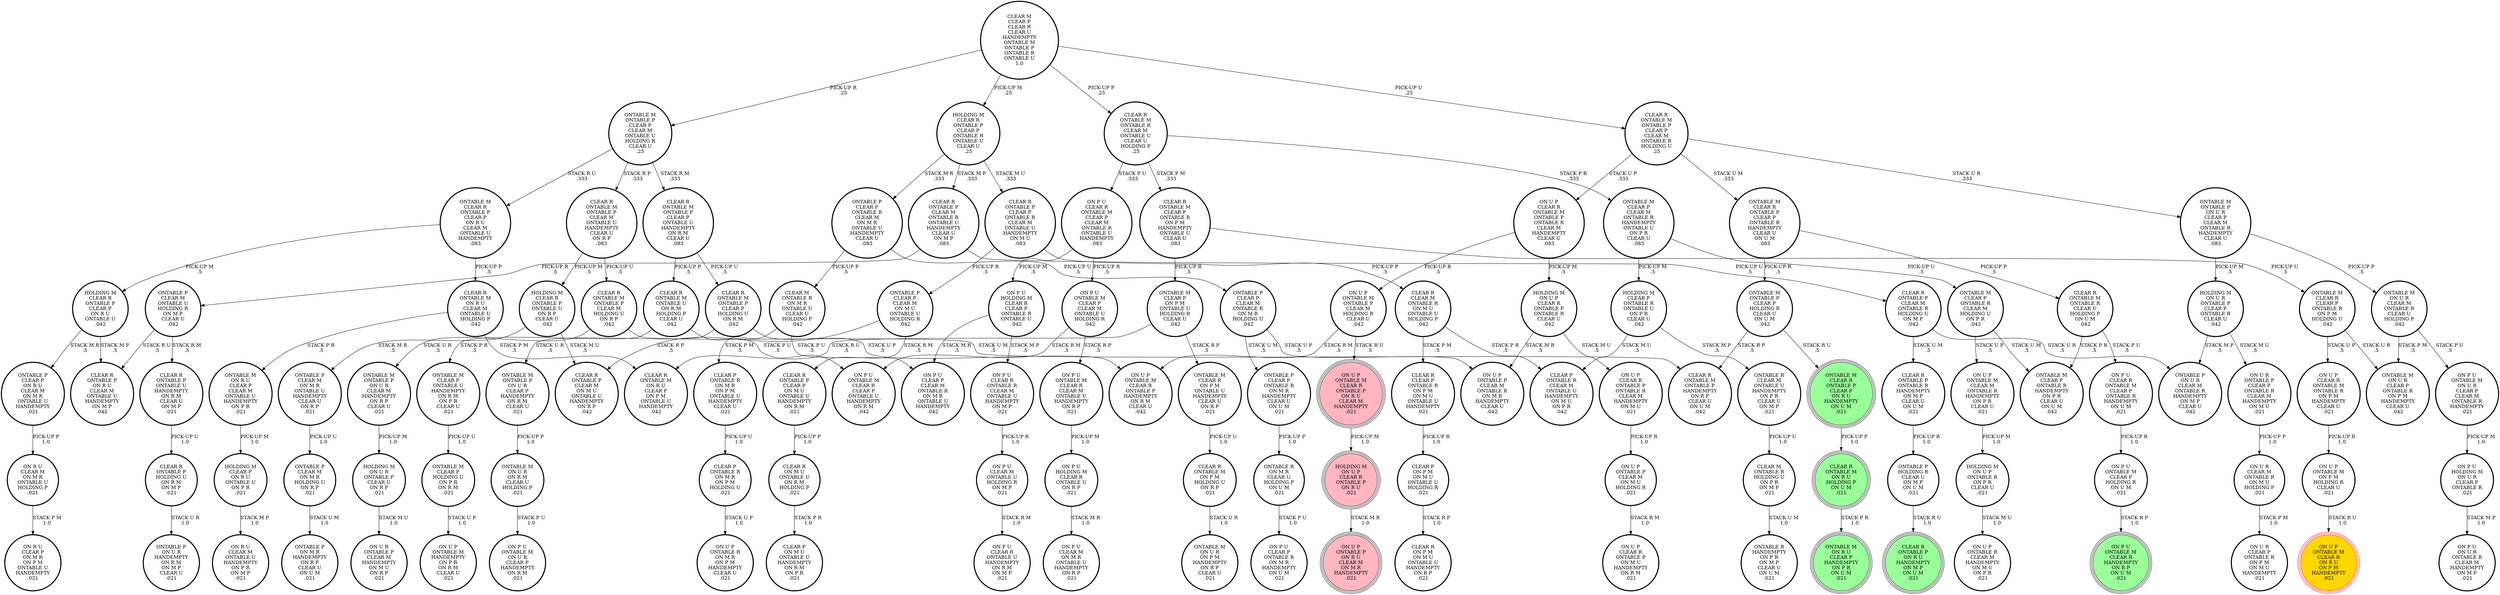 digraph {
"ONTABLE P\nCLEAR M\nON M R\nONTABLE U\nHANDEMPTY\nCLEAR U\nON R P\n.021\n" -> "ONTABLE P\nCLEAR M\nON M R\nHOLDING U\nON R P\n.021\n"[label="PICK-UP U\n1.0\n"];
"HOLDING M\nON U P\nCLEAR R\nONTABLE P\nONTABLE R\nCLEAR U\n.042\n" -> "ON U P\nCLEAR R\nONTABLE P\nONTABLE R\nCLEAR M\nHANDEMPTY\nON M U\n.021\n"[label="STACK M U\n.5\n"];
"HOLDING M\nON U P\nCLEAR R\nONTABLE P\nONTABLE R\nCLEAR U\n.042\n" -> "ON U P\nONTABLE P\nCLEAR M\nONTABLE R\nON M R\nHANDEMPTY\nCLEAR U\n.042\n"[label="STACK M R\n.5\n"];
"ONTABLE M\nONTABLE P\nCLEAR P\nHOLDING R\nCLEAR U\nON U M\n.042\n" -> "CLEAR R\nONTABLE M\nONTABLE P\nHANDEMPTY\nON R P\nCLEAR U\nON U M\n.042\n"[label="STACK R P\n.5\n"];
"ONTABLE M\nONTABLE P\nCLEAR P\nHOLDING R\nCLEAR U\nON U M\n.042\n" -> "ONTABLE M\nCLEAR R\nONTABLE P\nCLEAR P\nON R U\nHANDEMPTY\nON U M\n.021\n"[label="STACK R U\n.5\n"];
"ONTABLE P\nHOLDING R\nCLEAR U\nON M P\nON U M\n.021\n" -> "CLEAR R\nONTABLE P\nON R U\nHANDEMPTY\nON M P\nON U M\n.021\n"[label="STACK R U\n1.0\n"];
"CLEAR R\nONTABLE M\nONTABLE P\nCLEAR P\nHOLDING U\nON R M\n.042\n" -> "ONTABLE M\nONTABLE P\nON U R\nCLEAR P\nHANDEMPTY\nON R M\nCLEAR U\n.021\n"[label="STACK U R\n.5\n"];
"CLEAR R\nONTABLE M\nONTABLE P\nCLEAR P\nHOLDING U\nON R M\n.042\n" -> "ON U P\nONTABLE M\nCLEAR R\nONTABLE P\nHANDEMPTY\nON R M\nCLEAR U\n.042\n"[label="STACK U P\n.5\n"];
"ONTABLE P\nCLEAR P\nONTABLE R\nON M R\nHANDEMPTY\nCLEAR U\nON U M\n.021\n" -> "ONTABLE R\nON M R\nCLEAR U\nHOLDING P\nON U M\n.021\n"[label="PICK-UP P\n1.0\n"];
"ON P U\nONTABLE M\nCLEAR P\nCLEAR M\nONTABLE U\nHOLDING R\n.042\n" -> "ON P U\nONTABLE M\nCLEAR R\nCLEAR M\nONTABLE U\nHANDEMPTY\nON R P\n.021\n"[label="STACK R P\n.5\n"];
"ON P U\nONTABLE M\nCLEAR P\nCLEAR M\nONTABLE U\nHOLDING R\n.042\n" -> "ON P U\nONTABLE M\nCLEAR R\nCLEAR P\nONTABLE U\nHANDEMPTY\nON R M\n.042\n"[label="STACK R M\n.5\n"];
"ONTABLE M\nON U R\nCLEAR M\nONTABLE R\nCLEAR U\nHOLDING P\n.042\n" -> "ON P U\nONTABLE M\nON U R\nCLEAR P\nCLEAR M\nONTABLE R\nHANDEMPTY\n.021\n"[label="STACK P U\n.5\n"];
"ONTABLE M\nON U R\nCLEAR M\nONTABLE R\nCLEAR U\nHOLDING P\n.042\n" -> "ONTABLE M\nON U R\nCLEAR P\nONTABLE R\nON P M\nHANDEMPTY\nCLEAR U\n.042\n"[label="STACK P M\n.5\n"];
"ONTABLE M\nCLEAR P\nON P M\nONTABLE U\nHOLDING R\nCLEAR U\n.042\n" -> "CLEAR R\nONTABLE M\nON R U\nCLEAR P\nON P M\nONTABLE U\nHANDEMPTY\n.042\n"[label="STACK R U\n.5\n"];
"ONTABLE M\nCLEAR P\nON P M\nONTABLE U\nHOLDING R\nCLEAR U\n.042\n" -> "ONTABLE M\nCLEAR R\nON P M\nONTABLE U\nHANDEMPTY\nCLEAR U\nON R P\n.021\n"[label="STACK R P\n.5\n"];
"CLEAR R\nONTABLE P\nONTABLE R\nHANDEMPTY\nON M P\nCLEAR U\nON U M\n.021\n" -> "ONTABLE P\nHOLDING R\nCLEAR U\nON M P\nON U M\n.021\n"[label="PICK-UP R\n1.0\n"];
"ONTABLE M\nCLEAR P\nONTABLE U\nHANDEMPTY\nON R M\nON P R\nCLEAR U\n.021\n" -> "ONTABLE M\nCLEAR P\nHOLDING U\nON P R\nON R M\n.021\n"[label="PICK-UP U\n1.0\n"];
"ONTABLE M\nON U R\nON R M\nCLEAR U\nHOLDING P\n.021\n" -> "ON P U\nONTABLE M\nON U R\nCLEAR P\nHANDEMPTY\nON R M\n.021\n"[label="STACK P U\n1.0\n"];
"CLEAR R\nONTABLE P\nCLEAR P\nON M U\nONTABLE U\nHANDEMPTY\nON R M\n.021\n" -> "CLEAR R\nON M U\nONTABLE U\nON R M\nHOLDING P\n.021\n"[label="PICK-UP P\n1.0\n"];
"CLEAR R\nONTABLE M\nONTABLE R\nCLEAR U\nHOLDING P\nON U M\n.042\n" -> "ONTABLE M\nCLEAR P\nONTABLE R\nHANDEMPTY\nON P R\nCLEAR U\nON U M\n.042\n"[label="STACK P R\n.5\n"];
"CLEAR R\nONTABLE M\nONTABLE R\nCLEAR U\nHOLDING P\nON U M\n.042\n" -> "ON P U\nCLEAR R\nONTABLE M\nCLEAR P\nONTABLE R\nHANDEMPTY\nON U M\n.021\n"[label="STACK P U\n.5\n"];
"ONTABLE P\nCLEAR P\nON R U\nCLEAR M\nON M R\nONTABLE U\nHANDEMPTY\n.021\n" -> "ON R U\nCLEAR M\nON M R\nONTABLE U\nHOLDING P\n.021\n"[label="PICK-UP P\n1.0\n"];
"CLEAR R\nONTABLE M\nON R U\nHOLDING P\nON U M\n.021\n" -> "ONTABLE M\nON R U\nCLEAR P\nHANDEMPTY\nON P R\nON U M\n.021\n"[label="STACK P R\n1.0\n"];
"ON U R\nONTABLE P\nCLEAR P\nONTABLE R\nCLEAR M\nHANDEMPTY\nON M U\n.021\n" -> "ON U R\nCLEAR M\nONTABLE R\nON M U\nHOLDING P\n.021\n"[label="PICK-UP P\n1.0\n"];
"CLEAR R\nONTABLE P\nCLEAR M\nONTABLE R\nHOLDING U\nON M P\n.042\n" -> "CLEAR R\nONTABLE P\nONTABLE R\nHANDEMPTY\nON M P\nCLEAR U\nON U M\n.021\n"[label="STACK U M\n.5\n"];
"CLEAR R\nONTABLE P\nCLEAR M\nONTABLE R\nHOLDING U\nON M P\n.042\n" -> "ONTABLE P\nON U R\nCLEAR M\nONTABLE R\nHANDEMPTY\nON M P\nCLEAR U\n.042\n"[label="STACK U R\n.5\n"];
"HOLDING M\nCLEAR R\nONTABLE P\nCLEAR P\nON R U\nONTABLE U\n.042\n" -> "ONTABLE P\nCLEAR P\nON R U\nCLEAR M\nON M R\nONTABLE U\nHANDEMPTY\n.021\n"[label="STACK M R\n.5\n"];
"HOLDING M\nCLEAR R\nONTABLE P\nCLEAR P\nON R U\nONTABLE U\n.042\n" -> "CLEAR R\nONTABLE P\nON R U\nCLEAR M\nONTABLE U\nHANDEMPTY\nON M P\n.042\n"[label="STACK M P\n.5\n"];
"ONTABLE R\nCLEAR M\nONTABLE U\nHANDEMPTY\nON P R\nCLEAR U\nON M P\n.021\n" -> "CLEAR M\nONTABLE R\nHOLDING U\nON P R\nON M P\n.021\n"[label="PICK-UP U\n1.0\n"];
"CLEAR P\nON P M\nON M U\nONTABLE U\nHOLDING R\n.021\n" -> "CLEAR R\nON P M\nON M U\nONTABLE U\nHANDEMPTY\nON R P\n.021\n"[label="STACK R P\n1.0\n"];
"ONTABLE M\nCLEAR R\nONTABLE P\nCLEAR P\nON R U\nHANDEMPTY\nON U M\n.021\n" -> "CLEAR R\nONTABLE M\nON R U\nHOLDING P\nON U M\n.021\n"[label="PICK-UP P\n1.0\n"];
"ON P U\nCLEAR R\nONTABLE M\nCLEAR P\nCLEAR M\nONTABLE R\nONTABLE U\nHANDEMPTY\n.083\n" -> "ON P U\nHOLDING M\nCLEAR R\nCLEAR P\nONTABLE R\nONTABLE U\n.042\n"[label="PICK-UP M\n.5\n"];
"ON P U\nCLEAR R\nONTABLE M\nCLEAR P\nCLEAR M\nONTABLE R\nONTABLE U\nHANDEMPTY\n.083\n" -> "ON P U\nONTABLE M\nCLEAR P\nCLEAR M\nONTABLE U\nHOLDING R\n.042\n"[label="PICK-UP R\n.5\n"];
"HOLDING M\nCLEAR P\nONTABLE R\nONTABLE U\nON P R\nCLEAR U\n.042\n" -> "ONTABLE R\nCLEAR M\nONTABLE U\nHANDEMPTY\nON P R\nCLEAR U\nON M P\n.021\n"[label="STACK M P\n.5\n"];
"HOLDING M\nCLEAR P\nONTABLE R\nONTABLE U\nON P R\nCLEAR U\n.042\n" -> "CLEAR P\nONTABLE R\nCLEAR M\nONTABLE U\nHANDEMPTY\nON M U\nON P R\n.042\n"[label="STACK M U\n.5\n"];
"ONTABLE P\nCLEAR P\nCLEAR M\nON M U\nONTABLE U\nHOLDING R\n.042\n" -> "CLEAR R\nONTABLE P\nCLEAR M\nON M U\nONTABLE U\nHANDEMPTY\nON R P\n.042\n"[label="STACK R P\n.5\n"];
"ONTABLE P\nCLEAR P\nCLEAR M\nON M U\nONTABLE U\nHOLDING R\n.042\n" -> "CLEAR R\nONTABLE P\nCLEAR P\nON M U\nONTABLE U\nHANDEMPTY\nON R M\n.021\n"[label="STACK R M\n.5\n"];
"CLEAR R\nONTABLE M\nON R U\nCLEAR M\nONTABLE U\nHOLDING P\n.042\n" -> "CLEAR R\nONTABLE M\nON R U\nCLEAR P\nON P M\nONTABLE U\nHANDEMPTY\n.042\n"[label="STACK P M\n.5\n"];
"CLEAR R\nONTABLE M\nON R U\nCLEAR M\nONTABLE U\nHOLDING P\n.042\n" -> "ONTABLE M\nON R U\nCLEAR P\nCLEAR M\nONTABLE U\nHANDEMPTY\nON P R\n.021\n"[label="STACK P R\n.5\n"];
"ON P U\nHOLDING M\nCLEAR R\nONTABLE U\nON R P\n.021\n" -> "ON P U\nCLEAR M\nON M R\nONTABLE U\nHANDEMPTY\nON R P\n.021\n"[label="STACK M R\n1.0\n"];
"CLEAR R\nONTABLE M\nONTABLE R\nCLEAR M\nONTABLE U\nCLEAR U\nHOLDING P\n.25\n" -> "ON P U\nCLEAR R\nONTABLE M\nCLEAR P\nCLEAR M\nONTABLE R\nONTABLE U\nHANDEMPTY\n.083\n"[label="STACK P U\n.333\n"];
"CLEAR R\nONTABLE M\nONTABLE R\nCLEAR M\nONTABLE U\nCLEAR U\nHOLDING P\n.25\n" -> "CLEAR R\nONTABLE M\nCLEAR P\nONTABLE R\nON P M\nHANDEMPTY\nONTABLE U\nCLEAR U\n.083\n"[label="STACK P M\n.333\n"];
"CLEAR R\nONTABLE M\nONTABLE R\nCLEAR M\nONTABLE U\nCLEAR U\nHOLDING P\n.25\n" -> "ONTABLE M\nCLEAR P\nCLEAR M\nONTABLE R\nHANDEMPTY\nONTABLE U\nON P R\nCLEAR U\n.083\n"[label="STACK P R\n.333\n"];
"ON U P\nONTABLE M\nONTABLE P\nCLEAR M\nHOLDING R\nCLEAR U\n.042\n" -> "ON U P\nONTABLE M\nCLEAR R\nONTABLE P\nHANDEMPTY\nON R M\nCLEAR U\n.042\n"[label="STACK R M\n.5\n"];
"ON U P\nONTABLE M\nONTABLE P\nCLEAR M\nHOLDING R\nCLEAR U\n.042\n" -> "ON U P\nONTABLE M\nCLEAR R\nONTABLE P\nON R U\nCLEAR M\nHANDEMPTY\n.021\n"[label="STACK R U\n.5\n"];
"ONTABLE M\nCLEAR P\nHOLDING U\nON P R\nON R M\n.021\n" -> "ON U P\nONTABLE M\nHANDEMPTY\nON P R\nON R M\nCLEAR U\n.021\n"[label="STACK U P\n1.0\n"];
"ONTABLE M\nONTABLE P\nCLEAR P\nCLEAR M\nONTABLE U\nHOLDING R\nCLEAR U\n.25\n" -> "CLEAR R\nONTABLE M\nONTABLE P\nCLEAR P\nONTABLE U\nHANDEMPTY\nON R M\nCLEAR U\n.083\n"[label="STACK R M\n.333\n"];
"ONTABLE M\nONTABLE P\nCLEAR P\nCLEAR M\nONTABLE U\nHOLDING R\nCLEAR U\n.25\n" -> "CLEAR R\nONTABLE M\nONTABLE P\nCLEAR M\nONTABLE U\nHANDEMPTY\nCLEAR U\nON R P\n.083\n"[label="STACK R P\n.333\n"];
"ONTABLE M\nONTABLE P\nCLEAR P\nCLEAR M\nONTABLE U\nHOLDING R\nCLEAR U\n.25\n" -> "ONTABLE M\nCLEAR R\nONTABLE P\nCLEAR P\nON R U\nCLEAR M\nONTABLE U\nHANDEMPTY\n.083\n"[label="STACK R U\n.333\n"];
"CLEAR M\nONTABLE R\nON M R\nONTABLE U\nCLEAR U\nHOLDING P\n.042\n" -> "ON P U\nCLEAR P\nCLEAR M\nONTABLE R\nON M R\nONTABLE U\nHANDEMPTY\n.042\n"[label="STACK P U\n.5\n"];
"CLEAR M\nONTABLE R\nON M R\nONTABLE U\nCLEAR U\nHOLDING P\n.042\n" -> "CLEAR P\nONTABLE R\nON M R\nON P M\nONTABLE U\nHANDEMPTY\nCLEAR U\n.021\n"[label="STACK P M\n.5\n"];
"HOLDING M\nON U R\nONTABLE P\nCLEAR U\nON R P\n.021\n" -> "ON U R\nONTABLE P\nCLEAR M\nHANDEMPTY\nON M U\nON R P\n.021\n"[label="STACK M U\n1.0\n"];
"HOLDING M\nON U R\nONTABLE P\nCLEAR P\nONTABLE R\nCLEAR U\n.042\n" -> "ON U R\nONTABLE P\nCLEAR P\nONTABLE R\nCLEAR M\nHANDEMPTY\nON M U\n.021\n"[label="STACK M U\n.5\n"];
"HOLDING M\nON U R\nONTABLE P\nCLEAR P\nONTABLE R\nCLEAR U\n.042\n" -> "ONTABLE P\nON U R\nCLEAR M\nONTABLE R\nHANDEMPTY\nON M P\nCLEAR U\n.042\n"[label="STACK M P\n.5\n"];
"CLEAR R\nONTABLE M\nONTABLE P\nCLEAR M\nHOLDING U\nON R P\n.042\n" -> "CLEAR R\nONTABLE M\nONTABLE P\nHANDEMPTY\nON R P\nCLEAR U\nON U M\n.042\n"[label="STACK U M\n.5\n"];
"CLEAR R\nONTABLE M\nONTABLE P\nCLEAR M\nHOLDING U\nON R P\n.042\n" -> "ONTABLE M\nONTABLE P\nON U R\nCLEAR M\nHANDEMPTY\nON R P\nCLEAR U\n.021\n"[label="STACK U R\n.5\n"];
"ONTABLE M\nCLEAR R\nONTABLE P\nCLEAR P\nONTABLE R\nHANDEMPTY\nCLEAR U\nON U M\n.083\n" -> "ONTABLE M\nONTABLE P\nCLEAR P\nHOLDING R\nCLEAR U\nON U M\n.042\n"[label="PICK-UP R\n.5\n"];
"ONTABLE M\nCLEAR R\nONTABLE P\nCLEAR P\nONTABLE R\nHANDEMPTY\nCLEAR U\nON U M\n.083\n" -> "CLEAR R\nONTABLE M\nONTABLE R\nCLEAR U\nHOLDING P\nON U M\n.042\n"[label="PICK-UP P\n.5\n"];
"ONTABLE P\nCLEAR M\nONTABLE U\nHOLDING R\nON M P\nCLEAR U\n.042\n" -> "CLEAR R\nONTABLE P\nONTABLE U\nHANDEMPTY\nON R M\nCLEAR U\nON M P\n.021\n"[label="STACK R M\n.5\n"];
"ONTABLE P\nCLEAR M\nONTABLE U\nHOLDING R\nON M P\nCLEAR U\n.042\n" -> "CLEAR R\nONTABLE P\nON R U\nCLEAR M\nONTABLE U\nHANDEMPTY\nON M P\n.042\n"[label="STACK R U\n.5\n"];
"ON U P\nCLEAR R\nONTABLE P\nONTABLE R\nCLEAR M\nHANDEMPTY\nON M U\n.021\n" -> "ON U P\nONTABLE P\nCLEAR M\nON M U\nHOLDING R\n.021\n"[label="PICK-UP R\n1.0\n"];
"ONTABLE R\nON M R\nCLEAR U\nHOLDING P\nON U M\n.021\n" -> "ON P U\nCLEAR P\nONTABLE R\nON M R\nHANDEMPTY\nON U M\n.021\n"[label="STACK P U\n1.0\n"];
"ON P U\nHOLDING M\nON U R\nCLEAR P\nONTABLE R\n.021\n" -> "ON P U\nON U R\nONTABLE R\nCLEAR M\nHANDEMPTY\nON M P\n.021\n"[label="STACK M P\n1.0\n"];
"ON P U\nHOLDING M\nCLEAR R\nCLEAR P\nONTABLE R\nONTABLE U\n.042\n" -> "ON P U\nCLEAR R\nONTABLE R\nCLEAR M\nONTABLE U\nHANDEMPTY\nON M P\n.021\n"[label="STACK M P\n.5\n"];
"ON P U\nHOLDING M\nCLEAR R\nCLEAR P\nONTABLE R\nONTABLE U\n.042\n" -> "ON P U\nCLEAR P\nCLEAR M\nONTABLE R\nON M R\nONTABLE U\nHANDEMPTY\n.042\n"[label="STACK M R\n.5\n"];
"ONTABLE M\nCLEAR P\nONTABLE R\nCLEAR M\nHOLDING U\nON P R\n.042\n" -> "ONTABLE M\nCLEAR P\nONTABLE R\nHANDEMPTY\nON P R\nCLEAR U\nON U M\n.042\n"[label="STACK U M\n.5\n"];
"ONTABLE M\nCLEAR P\nONTABLE R\nCLEAR M\nHOLDING U\nON P R\n.042\n" -> "ON U P\nONTABLE M\nCLEAR M\nONTABLE R\nHANDEMPTY\nON P R\nCLEAR U\n.021\n"[label="STACK U P\n.5\n"];
"CLEAR R\nCLEAR P\nONTABLE R\nON P M\nON M U\nONTABLE U\nHANDEMPTY\n.021\n" -> "CLEAR P\nON P M\nON M U\nONTABLE U\nHOLDING R\n.021\n"[label="PICK-UP R\n1.0\n"];
"ON P U\nONTABLE M\nCLEAR P\nHOLDING R\nON U M\n.021\n" -> "ON P U\nONTABLE M\nCLEAR R\nHANDEMPTY\nON R P\nON U M\n.021\n"[label="STACK R P\n1.0\n"];
"CLEAR R\nONTABLE P\nHOLDING U\nON R M\nON M P\n.021\n" -> "ONTABLE P\nON U R\nHANDEMPTY\nON R M\nON M P\nCLEAR U\n.021\n"[label="STACK U R\n1.0\n"];
"ONTABLE P\nCLEAR P\nONTABLE R\nCLEAR M\nON M R\nONTABLE U\nHANDEMPTY\nCLEAR U\n.083\n" -> "ONTABLE P\nCLEAR P\nCLEAR M\nONTABLE R\nON M R\nHOLDING U\n.042\n"[label="PICK-UP U\n.5\n"];
"ONTABLE P\nCLEAR P\nONTABLE R\nCLEAR M\nON M R\nONTABLE U\nHANDEMPTY\nCLEAR U\n.083\n" -> "CLEAR M\nONTABLE R\nON M R\nONTABLE U\nCLEAR U\nHOLDING P\n.042\n"[label="PICK-UP P\n.5\n"];
"ONTABLE M\nCLEAR R\nONTABLE P\nCLEAR P\nON R U\nCLEAR M\nONTABLE U\nHANDEMPTY\n.083\n" -> "CLEAR R\nONTABLE M\nON R U\nCLEAR M\nONTABLE U\nHOLDING P\n.042\n"[label="PICK-UP P\n.5\n"];
"ONTABLE M\nCLEAR R\nONTABLE P\nCLEAR P\nON R U\nCLEAR M\nONTABLE U\nHANDEMPTY\n.083\n" -> "HOLDING M\nCLEAR R\nONTABLE P\nCLEAR P\nON R U\nONTABLE U\n.042\n"[label="PICK-UP M\n.5\n"];
"CLEAR P\nONTABLE R\nON M R\nON P M\nHOLDING U\n.021\n" -> "ON U P\nONTABLE R\nON M R\nON P M\nHANDEMPTY\nCLEAR U\n.021\n"[label="STACK U P\n1.0\n"];
"ON U P\nONTABLE M\nON P M\nHOLDING R\nCLEAR U\n.021\n" -> "ON U P\nONTABLE M\nCLEAR R\nON R U\nON P M\nHANDEMPTY\n.021\n"[label="STACK R U\n1.0\n"];
"HOLDING M\nCLEAR R\nONTABLE P\nCLEAR P\nONTABLE R\nONTABLE U\nCLEAR U\n.25\n" -> "CLEAR R\nONTABLE P\nCLEAR P\nONTABLE R\nCLEAR M\nONTABLE U\nHANDEMPTY\nON M U\n.083\n"[label="STACK M U\n.333\n"];
"HOLDING M\nCLEAR R\nONTABLE P\nCLEAR P\nONTABLE R\nONTABLE U\nCLEAR U\n.25\n" -> "ONTABLE P\nCLEAR P\nONTABLE R\nCLEAR M\nON M R\nONTABLE U\nHANDEMPTY\nCLEAR U\n.083\n"[label="STACK M R\n.333\n"];
"HOLDING M\nCLEAR R\nONTABLE P\nCLEAR P\nONTABLE R\nONTABLE U\nCLEAR U\n.25\n" -> "CLEAR R\nONTABLE P\nCLEAR M\nONTABLE R\nONTABLE U\nHANDEMPTY\nCLEAR U\nON M P\n.083\n"[label="STACK M P\n.333\n"];
"ON U P\nCLEAR R\nONTABLE M\nONTABLE R\nON P M\nHANDEMPTY\nCLEAR U\n.021\n" -> "ON U P\nONTABLE M\nON P M\nHOLDING R\nCLEAR U\n.021\n"[label="PICK-UP R\n1.0\n"];
"CLEAR R\nONTABLE M\nONTABLE P\nCLEAR M\nONTABLE U\nHANDEMPTY\nCLEAR U\nON R P\n.083\n" -> "HOLDING M\nCLEAR R\nONTABLE P\nONTABLE U\nON R P\nCLEAR U\n.042\n"[label="PICK-UP M\n.5\n"];
"CLEAR R\nONTABLE M\nONTABLE P\nCLEAR M\nONTABLE U\nHANDEMPTY\nCLEAR U\nON R P\n.083\n" -> "CLEAR R\nONTABLE M\nONTABLE P\nCLEAR M\nHOLDING U\nON R P\n.042\n"[label="PICK-UP U\n.5\n"];
"ON U P\nONTABLE M\nCLEAR M\nONTABLE R\nHANDEMPTY\nON P R\nCLEAR U\n.021\n" -> "HOLDING M\nON U P\nONTABLE R\nON P R\nCLEAR U\n.021\n"[label="PICK-UP M\n1.0\n"];
"ONTABLE M\nCLEAR P\nCLEAR M\nONTABLE R\nHANDEMPTY\nONTABLE U\nON P R\nCLEAR U\n.083\n" -> "ONTABLE M\nCLEAR P\nONTABLE R\nCLEAR M\nHOLDING U\nON P R\n.042\n"[label="PICK-UP U\n.5\n"];
"ONTABLE M\nCLEAR P\nCLEAR M\nONTABLE R\nHANDEMPTY\nONTABLE U\nON P R\nCLEAR U\n.083\n" -> "HOLDING M\nCLEAR P\nONTABLE R\nONTABLE U\nON P R\nCLEAR U\n.042\n"[label="PICK-UP M\n.5\n"];
"HOLDING M\nON U P\nONTABLE R\nON P R\nCLEAR U\n.021\n" -> "ON U P\nONTABLE R\nCLEAR M\nHANDEMPTY\nON M U\nON P R\n.021\n"[label="STACK M U\n1.0\n"];
"CLEAR M\nONTABLE R\nHOLDING U\nON P R\nON M P\n.021\n" -> "ONTABLE R\nHANDEMPTY\nON P R\nON M P\nCLEAR U\nON U M\n.021\n"[label="STACK U M\n1.0\n"];
"HOLDING M\nCLEAR R\nONTABLE P\nONTABLE U\nON R P\nCLEAR U\n.042\n" -> "CLEAR R\nONTABLE P\nCLEAR M\nON M U\nONTABLE U\nHANDEMPTY\nON R P\n.042\n"[label="STACK M U\n.5\n"];
"HOLDING M\nCLEAR R\nONTABLE P\nONTABLE U\nON R P\nCLEAR U\n.042\n" -> "ONTABLE P\nCLEAR M\nON M R\nONTABLE U\nHANDEMPTY\nCLEAR U\nON R P\n.021\n"[label="STACK M R\n.5\n"];
"ONTABLE M\nONTABLE P\nON U R\nCLEAR P\nHANDEMPTY\nON R M\nCLEAR U\n.021\n" -> "ONTABLE M\nON U R\nON R M\nCLEAR U\nHOLDING P\n.021\n"[label="PICK-UP P\n1.0\n"];
"CLEAR P\nONTABLE R\nON M R\nON P M\nONTABLE U\nHANDEMPTY\nCLEAR U\n.021\n" -> "CLEAR P\nONTABLE R\nON M R\nON P M\nHOLDING U\n.021\n"[label="PICK-UP U\n1.0\n"];
"CLEAR R\nCLEAR M\nONTABLE R\nON M U\nONTABLE U\nHOLDING P\n.042\n" -> "CLEAR R\nCLEAR P\nONTABLE R\nON P M\nON M U\nONTABLE U\nHANDEMPTY\n.021\n"[label="STACK P M\n.5\n"];
"CLEAR R\nCLEAR M\nONTABLE R\nON M U\nONTABLE U\nHOLDING P\n.042\n" -> "CLEAR P\nONTABLE R\nCLEAR M\nONTABLE U\nHANDEMPTY\nON M U\nON P R\n.042\n"[label="STACK P R\n.5\n"];
"CLEAR R\nONTABLE M\nONTABLE P\nCLEAR P\nONTABLE U\nHANDEMPTY\nON R M\nCLEAR U\n.083\n" -> "CLEAR R\nONTABLE M\nONTABLE U\nON R M\nHOLDING P\nCLEAR U\n.042\n"[label="PICK-UP P\n.5\n"];
"CLEAR R\nONTABLE M\nONTABLE P\nCLEAR P\nONTABLE U\nHANDEMPTY\nON R M\nCLEAR U\n.083\n" -> "CLEAR R\nONTABLE M\nONTABLE P\nCLEAR P\nHOLDING U\nON R M\n.042\n"[label="PICK-UP U\n.5\n"];
"ON P U\nCLEAR R\nONTABLE M\nCLEAR P\nONTABLE R\nHANDEMPTY\nON U M\n.021\n" -> "ON P U\nONTABLE M\nCLEAR P\nHOLDING R\nON U M\n.021\n"[label="PICK-UP R\n1.0\n"];
"ON U P\nONTABLE P\nCLEAR M\nON M U\nHOLDING R\n.021\n" -> "ON U P\nCLEAR R\nONTABLE P\nON M U\nHANDEMPTY\nON R M\n.021\n"[label="STACK R M\n1.0\n"];
"ON R U\nCLEAR M\nON M R\nONTABLE U\nHOLDING P\n.021\n" -> "ON R U\nCLEAR P\nON M R\nON P M\nONTABLE U\nHANDEMPTY\n.021\n"[label="STACK P M\n1.0\n"];
"HOLDING M\nCLEAR P\nON R U\nONTABLE U\nON P R\n.021\n" -> "ON R U\nCLEAR M\nONTABLE U\nHANDEMPTY\nON P R\nON M P\n.021\n"[label="STACK M P\n1.0\n"];
"ONTABLE M\nONTABLE P\nON U R\nCLEAR M\nHANDEMPTY\nON R P\nCLEAR U\n.021\n" -> "HOLDING M\nON U R\nONTABLE P\nCLEAR U\nON R P\n.021\n"[label="PICK-UP M\n1.0\n"];
"ONTABLE M\nON R U\nCLEAR P\nCLEAR M\nONTABLE U\nHANDEMPTY\nON P R\n.021\n" -> "HOLDING M\nCLEAR P\nON R U\nONTABLE U\nON P R\n.021\n"[label="PICK-UP M\n1.0\n"];
"CLEAR R\nONTABLE M\nON P M\nHOLDING U\nON R P\n.021\n" -> "ONTABLE M\nON U R\nON P M\nHANDEMPTY\nON R P\nCLEAR U\n.021\n"[label="STACK U R\n1.0\n"];
"CLEAR R\nONTABLE M\nCLEAR P\nONTABLE R\nON P M\nHANDEMPTY\nONTABLE U\nCLEAR U\n.083\n" -> "ONTABLE M\nCLEAR P\nON P M\nONTABLE U\nHOLDING R\nCLEAR U\n.042\n"[label="PICK-UP R\n.5\n"];
"CLEAR R\nONTABLE M\nCLEAR P\nONTABLE R\nON P M\nHANDEMPTY\nONTABLE U\nCLEAR U\n.083\n" -> "ONTABLE M\nCLEAR R\nCLEAR P\nONTABLE R\nON P M\nHOLDING U\n.042\n"[label="PICK-UP U\n.5\n"];
"ON P U\nONTABLE M\nON U R\nCLEAR P\nCLEAR M\nONTABLE R\nHANDEMPTY\n.021\n" -> "ON P U\nHOLDING M\nON U R\nCLEAR P\nONTABLE R\n.021\n"[label="PICK-UP M\n1.0\n"];
"HOLDING M\nON U P\nCLEAR R\nONTABLE P\nON R U\n.021\n" -> "ON U P\nONTABLE P\nON R U\nCLEAR M\nON M R\nHANDEMPTY\n.021\n"[label="STACK M R\n1.0\n"];
"ON U P\nCLEAR R\nONTABLE M\nONTABLE P\nONTABLE R\nCLEAR M\nHANDEMPTY\nCLEAR U\n.083\n" -> "HOLDING M\nON U P\nCLEAR R\nONTABLE P\nONTABLE R\nCLEAR U\n.042\n"[label="PICK-UP M\n.5\n"];
"ON U P\nCLEAR R\nONTABLE M\nONTABLE P\nONTABLE R\nCLEAR M\nHANDEMPTY\nCLEAR U\n.083\n" -> "ON U P\nONTABLE M\nONTABLE P\nCLEAR M\nHOLDING R\nCLEAR U\n.042\n"[label="PICK-UP R\n.5\n"];
"CLEAR R\nON M U\nONTABLE U\nON R M\nHOLDING P\n.021\n" -> "CLEAR P\nON M U\nONTABLE U\nHANDEMPTY\nON R M\nON P R\n.021\n"[label="STACK P R\n1.0\n"];
"ONTABLE P\nCLEAR M\nON M R\nHOLDING U\nON R P\n.021\n" -> "ONTABLE P\nON M R\nHANDEMPTY\nON R P\nCLEAR U\nON U M\n.021\n"[label="STACK U M\n1.0\n"];
"ON P U\nCLEAR M\nONTABLE U\nHOLDING R\nON M P\n.021\n" -> "ON P U\nCLEAR R\nONTABLE U\nHANDEMPTY\nON R M\nON M P\n.021\n"[label="STACK R M\n1.0\n"];
"ONTABLE P\nCLEAR P\nCLEAR M\nONTABLE R\nON M R\nHOLDING U\n.042\n" -> "ON U P\nONTABLE P\nCLEAR M\nONTABLE R\nON M R\nHANDEMPTY\nCLEAR U\n.042\n"[label="STACK U P\n.5\n"];
"ONTABLE P\nCLEAR P\nCLEAR M\nONTABLE R\nON M R\nHOLDING U\n.042\n" -> "ONTABLE P\nCLEAR P\nONTABLE R\nON M R\nHANDEMPTY\nCLEAR U\nON U M\n.021\n"[label="STACK U M\n.5\n"];
"ON P U\nONTABLE M\nCLEAR R\nCLEAR M\nONTABLE U\nHANDEMPTY\nON R P\n.021\n" -> "ON P U\nHOLDING M\nCLEAR R\nONTABLE U\nON R P\n.021\n"[label="PICK-UP M\n1.0\n"];
"ON P U\nCLEAR R\nONTABLE R\nCLEAR M\nONTABLE U\nHANDEMPTY\nON M P\n.021\n" -> "ON P U\nCLEAR M\nONTABLE U\nHOLDING R\nON M P\n.021\n"[label="PICK-UP R\n1.0\n"];
"ON U R\nCLEAR M\nONTABLE R\nON M U\nHOLDING P\n.021\n" -> "ON U R\nCLEAR P\nONTABLE R\nON P M\nON M U\nHANDEMPTY\n.021\n"[label="STACK P M\n1.0\n"];
"CLEAR M\nCLEAR P\nCLEAR R\nCLEAR U\nHANDEMPTY\nONTABLE M\nONTABLE P\nONTABLE R\nONTABLE U\n1.0\n" -> "CLEAR R\nONTABLE M\nONTABLE P\nCLEAR P\nCLEAR M\nONTABLE R\nHOLDING U\n.25\n"[label="PICK-UP U\n.25\n"];
"CLEAR M\nCLEAR P\nCLEAR R\nCLEAR U\nHANDEMPTY\nONTABLE M\nONTABLE P\nONTABLE R\nONTABLE U\n1.0\n" -> "HOLDING M\nCLEAR R\nONTABLE P\nCLEAR P\nONTABLE R\nONTABLE U\nCLEAR U\n.25\n"[label="PICK-UP M\n.25\n"];
"CLEAR M\nCLEAR P\nCLEAR R\nCLEAR U\nHANDEMPTY\nONTABLE M\nONTABLE P\nONTABLE R\nONTABLE U\n1.0\n" -> "ONTABLE M\nONTABLE P\nCLEAR P\nCLEAR M\nONTABLE U\nHOLDING R\nCLEAR U\n.25\n"[label="PICK-UP R\n.25\n"];
"CLEAR M\nCLEAR P\nCLEAR R\nCLEAR U\nHANDEMPTY\nONTABLE M\nONTABLE P\nONTABLE R\nONTABLE U\n1.0\n" -> "CLEAR R\nONTABLE M\nONTABLE R\nCLEAR M\nONTABLE U\nCLEAR U\nHOLDING P\n.25\n"[label="PICK-UP P\n.25\n"];
"CLEAR R\nONTABLE P\nCLEAR M\nONTABLE R\nONTABLE U\nHANDEMPTY\nCLEAR U\nON M P\n.083\n" -> "ONTABLE P\nCLEAR M\nONTABLE U\nHOLDING R\nON M P\nCLEAR U\n.042\n"[label="PICK-UP R\n.5\n"];
"CLEAR R\nONTABLE P\nCLEAR M\nONTABLE R\nONTABLE U\nHANDEMPTY\nCLEAR U\nON M P\n.083\n" -> "CLEAR R\nONTABLE P\nCLEAR M\nONTABLE R\nHOLDING U\nON M P\n.042\n"[label="PICK-UP U\n.5\n"];
"ONTABLE M\nONTABLE P\nON U R\nCLEAR P\nCLEAR M\nONTABLE R\nHANDEMPTY\nCLEAR U\n.083\n" -> "HOLDING M\nON U R\nONTABLE P\nCLEAR P\nONTABLE R\nCLEAR U\n.042\n"[label="PICK-UP M\n.5\n"];
"ONTABLE M\nONTABLE P\nON U R\nCLEAR P\nCLEAR M\nONTABLE R\nHANDEMPTY\nCLEAR U\n.083\n" -> "ONTABLE M\nON U R\nCLEAR M\nONTABLE R\nCLEAR U\nHOLDING P\n.042\n"[label="PICK-UP P\n.5\n"];
"CLEAR R\nONTABLE M\nONTABLE P\nCLEAR P\nCLEAR M\nONTABLE R\nHOLDING U\n.25\n" -> "ON U P\nCLEAR R\nONTABLE M\nONTABLE P\nONTABLE R\nCLEAR M\nHANDEMPTY\nCLEAR U\n.083\n"[label="STACK U P\n.333\n"];
"CLEAR R\nONTABLE M\nONTABLE P\nCLEAR P\nCLEAR M\nONTABLE R\nHOLDING U\n.25\n" -> "ONTABLE M\nCLEAR R\nONTABLE P\nCLEAR P\nONTABLE R\nHANDEMPTY\nCLEAR U\nON U M\n.083\n"[label="STACK U M\n.333\n"];
"CLEAR R\nONTABLE M\nONTABLE P\nCLEAR P\nCLEAR M\nONTABLE R\nHOLDING U\n.25\n" -> "ONTABLE M\nONTABLE P\nON U R\nCLEAR P\nCLEAR M\nONTABLE R\nHANDEMPTY\nCLEAR U\n.083\n"[label="STACK U R\n.333\n"];
"CLEAR R\nONTABLE M\nONTABLE U\nON R M\nHOLDING P\nCLEAR U\n.042\n" -> "ONTABLE M\nCLEAR P\nONTABLE U\nHANDEMPTY\nON R M\nON P R\nCLEAR U\n.021\n"[label="STACK P R\n.5\n"];
"CLEAR R\nONTABLE M\nONTABLE U\nON R M\nHOLDING P\nCLEAR U\n.042\n" -> "ON P U\nONTABLE M\nCLEAR R\nCLEAR P\nONTABLE U\nHANDEMPTY\nON R M\n.042\n"[label="STACK P U\n.5\n"];
"ONTABLE M\nCLEAR R\nCLEAR P\nONTABLE R\nON P M\nHOLDING U\n.042\n" -> "ONTABLE M\nON U R\nCLEAR P\nONTABLE R\nON P M\nHANDEMPTY\nCLEAR U\n.042\n"[label="STACK U R\n.5\n"];
"ONTABLE M\nCLEAR R\nCLEAR P\nONTABLE R\nON P M\nHOLDING U\n.042\n" -> "ON U P\nCLEAR R\nONTABLE M\nONTABLE R\nON P M\nHANDEMPTY\nCLEAR U\n.021\n"[label="STACK U P\n.5\n"];
"CLEAR R\nONTABLE P\nCLEAR P\nONTABLE R\nCLEAR M\nONTABLE U\nHANDEMPTY\nON M U\n.083\n" -> "CLEAR R\nCLEAR M\nONTABLE R\nON M U\nONTABLE U\nHOLDING P\n.042\n"[label="PICK-UP P\n.5\n"];
"CLEAR R\nONTABLE P\nCLEAR P\nONTABLE R\nCLEAR M\nONTABLE U\nHANDEMPTY\nON M U\n.083\n" -> "ONTABLE P\nCLEAR P\nCLEAR M\nON M U\nONTABLE U\nHOLDING R\n.042\n"[label="PICK-UP R\n.5\n"];
"ONTABLE M\nCLEAR R\nON P M\nONTABLE U\nHANDEMPTY\nCLEAR U\nON R P\n.021\n" -> "CLEAR R\nONTABLE M\nON P M\nHOLDING U\nON R P\n.021\n"[label="PICK-UP U\n1.0\n"];
"ON U P\nONTABLE M\nCLEAR R\nONTABLE P\nON R U\nCLEAR M\nHANDEMPTY\n.021\n" -> "HOLDING M\nON U P\nCLEAR R\nONTABLE P\nON R U\n.021\n"[label="PICK-UP M\n1.0\n"];
"CLEAR R\nONTABLE P\nONTABLE U\nHANDEMPTY\nON R M\nCLEAR U\nON M P\n.021\n" -> "CLEAR R\nONTABLE P\nHOLDING U\nON R M\nON M P\n.021\n"[label="PICK-UP U\n1.0\n"];
"ON R U\nCLEAR M\nONTABLE U\nHANDEMPTY\nON P R\nON M P\n.021\n" [shape=circle, penwidth=3];
"CLEAR R\nONTABLE M\nON R U\nCLEAR P\nON P M\nONTABLE U\nHANDEMPTY\n.042\n" [shape=circle, penwidth=3];
"ON P U\nONTABLE M\nCLEAR R\nCLEAR P\nONTABLE U\nHANDEMPTY\nON R M\n.042\n" [shape=circle, penwidth=3];
"ON U P\nONTABLE M\nHANDEMPTY\nON P R\nON R M\nCLEAR U\n.021\n" [shape=circle, penwidth=3];
"ON U R\nONTABLE P\nCLEAR M\nHANDEMPTY\nON M U\nON R P\n.021\n" [shape=circle, penwidth=3];
"ON U P\nONTABLE R\nON M R\nON P M\nHANDEMPTY\nCLEAR U\n.021\n" [shape=circle, penwidth=3];
"ON P U\nCLEAR P\nONTABLE R\nON M R\nHANDEMPTY\nON U M\n.021\n" [shape=circle, penwidth=3];
"ONTABLE M\nON R U\nCLEAR P\nHANDEMPTY\nON P R\nON U M\n.021\n" [shape=circle, style=filled, fillcolor=palegreen1, peripheries=3];
"ONTABLE P\nON U R\nCLEAR M\nONTABLE R\nHANDEMPTY\nON M P\nCLEAR U\n.042\n" [shape=circle, penwidth=3];
"ON R U\nCLEAR P\nON M R\nON P M\nONTABLE U\nHANDEMPTY\n.021\n" [shape=circle, penwidth=3];
"ON P U\nONTABLE M\nCLEAR R\nHANDEMPTY\nON R P\nON U M\n.021\n" [shape=circle, style=filled, fillcolor=palegreen1, peripheries=3];
"CLEAR P\nON M U\nONTABLE U\nHANDEMPTY\nON R M\nON P R\n.021\n" [shape=circle, penwidth=3];
"CLEAR R\nONTABLE P\nCLEAR M\nON M U\nONTABLE U\nHANDEMPTY\nON R P\n.042\n" [shape=circle, penwidth=3];
"ON U P\nONTABLE M\nCLEAR R\nONTABLE P\nHANDEMPTY\nON R M\nCLEAR U\n.042\n" [shape=circle, penwidth=3];
"ONTABLE P\nON M R\nHANDEMPTY\nON R P\nCLEAR U\nON U M\n.021\n" [shape=circle, penwidth=3];
"CLEAR R\nON P M\nON M U\nONTABLE U\nHANDEMPTY\nON R P\n.021\n" [shape=circle, penwidth=3];
"ON P U\nONTABLE M\nON U R\nCLEAR P\nHANDEMPTY\nON R M\n.021\n" [shape=circle, penwidth=3];
"CLEAR R\nONTABLE M\nONTABLE P\nHANDEMPTY\nON R P\nCLEAR U\nON U M\n.042\n" [shape=circle, penwidth=3];
"ON U P\nCLEAR R\nONTABLE P\nON M U\nHANDEMPTY\nON R M\n.021\n" [shape=circle, penwidth=3];
"ON P U\nCLEAR P\nCLEAR M\nONTABLE R\nON M R\nONTABLE U\nHANDEMPTY\n.042\n" [shape=circle, penwidth=3];
"ON P U\nCLEAR R\nONTABLE U\nHANDEMPTY\nON R M\nON M P\n.021\n" [shape=circle, penwidth=3];
"ON P U\nON U R\nONTABLE R\nCLEAR M\nHANDEMPTY\nON M P\n.021\n" [shape=circle, penwidth=3];
"ONTABLE M\nON U R\nCLEAR P\nONTABLE R\nON P M\nHANDEMPTY\nCLEAR U\n.042\n" [shape=circle, penwidth=3];
"ONTABLE P\nON U R\nHANDEMPTY\nON R M\nON M P\nCLEAR U\n.021\n" [shape=circle, penwidth=3];
"CLEAR R\nONTABLE P\nON R U\nHANDEMPTY\nON M P\nON U M\n.021\n" [shape=circle, style=filled, fillcolor=palegreen1, peripheries=3];
"CLEAR P\nONTABLE R\nCLEAR M\nONTABLE U\nHANDEMPTY\nON M U\nON P R\n.042\n" [shape=circle, penwidth=3];
"CLEAR R\nONTABLE P\nON R U\nCLEAR M\nONTABLE U\nHANDEMPTY\nON M P\n.042\n" [shape=circle, penwidth=3];
"ON U P\nONTABLE P\nON R U\nCLEAR M\nON M R\nHANDEMPTY\n.021\n" [shape=circle, style=filled, fillcolor=lightpink, peripheries=3];
"ONTABLE M\nON U R\nON P M\nHANDEMPTY\nON R P\nCLEAR U\n.021\n" [shape=circle, penwidth=3];
"ON P U\nCLEAR M\nON M R\nONTABLE U\nHANDEMPTY\nON R P\n.021\n" [shape=circle, penwidth=3];
"ON U R\nCLEAR P\nONTABLE R\nON P M\nON M U\nHANDEMPTY\n.021\n" [shape=circle, penwidth=3];
"ONTABLE M\nCLEAR P\nONTABLE R\nHANDEMPTY\nON P R\nCLEAR U\nON U M\n.042\n" [shape=circle, penwidth=3];
"ON U P\nONTABLE P\nCLEAR M\nONTABLE R\nON M R\nHANDEMPTY\nCLEAR U\n.042\n" [shape=circle, penwidth=3];
"ON U P\nONTABLE R\nCLEAR M\nHANDEMPTY\nON M U\nON P R\n.021\n" [shape=circle, penwidth=3];
"ONTABLE R\nHANDEMPTY\nON P R\nON M P\nCLEAR U\nON U M\n.021\n" [shape=circle, penwidth=3];
"ON U P\nONTABLE M\nCLEAR R\nON R U\nON P M\nHANDEMPTY\n.021\n" [shape=circle, style=filled color=red, fillcolor=gold, peripheries=3];
"ON R U\nCLEAR M\nONTABLE U\nHANDEMPTY\nON P R\nON M P\n.021\n" [shape=circle, penwidth=3];
"CLEAR R\nONTABLE M\nON R U\nCLEAR P\nON P M\nONTABLE U\nHANDEMPTY\n.042\n" [shape=circle, penwidth=3];
"HOLDING M\nON U R\nONTABLE P\nCLEAR U\nON R P\n.021\n" [shape=circle, penwidth=3];
"CLEAR R\nONTABLE P\nCLEAR M\nONTABLE R\nONTABLE U\nHANDEMPTY\nCLEAR U\nON M P\n.083\n" [shape=circle, penwidth=3];
"ON P U\nONTABLE M\nCLEAR R\nCLEAR P\nONTABLE U\nHANDEMPTY\nON R M\n.042\n" [shape=circle, penwidth=3];
"ON U P\nONTABLE M\nHANDEMPTY\nON P R\nON R M\nCLEAR U\n.021\n" [shape=circle, penwidth=3];
"ON U R\nONTABLE P\nCLEAR M\nHANDEMPTY\nON M U\nON R P\n.021\n" [shape=circle, penwidth=3];
"ON U P\nONTABLE R\nON M R\nON P M\nHANDEMPTY\nCLEAR U\n.021\n" [shape=circle, penwidth=3];
"CLEAR R\nONTABLE P\nCLEAR P\nONTABLE R\nCLEAR M\nONTABLE U\nHANDEMPTY\nON M U\n.083\n" [shape=circle, penwidth=3];
"ONTABLE M\nONTABLE P\nON U R\nCLEAR P\nHANDEMPTY\nON R M\nCLEAR U\n.021\n" [shape=circle, penwidth=3];
"ON U R\nCLEAR M\nONTABLE R\nON M U\nHOLDING P\n.021\n" [shape=circle, penwidth=3];
"ON P U\nCLEAR P\nONTABLE R\nON M R\nHANDEMPTY\nON U M\n.021\n" [shape=circle, penwidth=3];
"CLEAR R\nONTABLE M\nON R U\nHOLDING P\nON U M\n.021\n" [shape=circle, style=filled, fillcolor=palegreen1, peripheries=3];
"ONTABLE M\nON R U\nCLEAR P\nHANDEMPTY\nON P R\nON U M\n.021\n" [shape=circle, style=filled, fillcolor=palegreen1, peripheries=3];
"ONTABLE M\nONTABLE P\nCLEAR P\nHOLDING R\nCLEAR U\nON U M\n.042\n" [shape=circle, penwidth=3];
"CLEAR R\nONTABLE P\nONTABLE U\nHANDEMPTY\nON R M\nCLEAR U\nON M P\n.021\n" [shape=circle, penwidth=3];
"CLEAR R\nONTABLE P\nCLEAR M\nONTABLE R\nHOLDING U\nON M P\n.042\n" [shape=circle, penwidth=3];
"ONTABLE P\nON U R\nCLEAR M\nONTABLE R\nHANDEMPTY\nON M P\nCLEAR U\n.042\n" [shape=circle, penwidth=3];
"ON R U\nCLEAR P\nON M R\nON P M\nONTABLE U\nHANDEMPTY\n.021\n" [shape=circle, penwidth=3];
"CLEAR R\nONTABLE M\nONTABLE U\nON R M\nHOLDING P\nCLEAR U\n.042\n" [shape=circle, penwidth=3];
"ONTABLE P\nCLEAR P\nON R U\nCLEAR M\nON M R\nONTABLE U\nHANDEMPTY\n.021\n" [shape=circle, penwidth=3];
"ON P U\nONTABLE M\nCLEAR R\nCLEAR M\nONTABLE U\nHANDEMPTY\nON R P\n.021\n" [shape=circle, penwidth=3];
"ONTABLE M\nONTABLE P\nON U R\nCLEAR M\nHANDEMPTY\nON R P\nCLEAR U\n.021\n" [shape=circle, penwidth=3];
"ON P U\nONTABLE M\nCLEAR R\nHANDEMPTY\nON R P\nON U M\n.021\n" [shape=circle, style=filled, fillcolor=palegreen1, peripheries=3];
"CLEAR M\nONTABLE R\nON M R\nONTABLE U\nCLEAR U\nHOLDING P\n.042\n" [shape=circle, penwidth=3];
"CLEAR P\nON M U\nONTABLE U\nHANDEMPTY\nON R M\nON P R\n.021\n" [shape=circle, penwidth=3];
"ONTABLE P\nCLEAR P\nCLEAR M\nONTABLE R\nON M R\nHOLDING U\n.042\n" [shape=circle, penwidth=3];
"ONTABLE P\nCLEAR M\nON M R\nONTABLE U\nHANDEMPTY\nCLEAR U\nON R P\n.021\n" [shape=circle, penwidth=3];
"ON P U\nCLEAR R\nONTABLE R\nCLEAR M\nONTABLE U\nHANDEMPTY\nON M P\n.021\n" [shape=circle, penwidth=3];
"ON P U\nHOLDING M\nCLEAR R\nCLEAR P\nONTABLE R\nONTABLE U\n.042\n" [shape=circle, penwidth=3];
"CLEAR P\nON P M\nON M U\nONTABLE U\nHOLDING R\n.021\n" [shape=circle, penwidth=3];
"CLEAR R\nONTABLE P\nCLEAR P\nON M U\nONTABLE U\nHANDEMPTY\nON R M\n.021\n" [shape=circle, penwidth=3];
"ON P U\nONTABLE M\nCLEAR P\nHOLDING R\nON U M\n.021\n" [shape=circle, penwidth=3];
"ONTABLE P\nCLEAR P\nONTABLE R\nCLEAR M\nON M R\nONTABLE U\nHANDEMPTY\nCLEAR U\n.083\n" [shape=circle, penwidth=3];
"CLEAR R\nONTABLE P\nCLEAR M\nON M U\nONTABLE U\nHANDEMPTY\nON R P\n.042\n" [shape=circle, penwidth=3];
"HOLDING M\nON U P\nONTABLE R\nON P R\nCLEAR U\n.021\n" [shape=circle, penwidth=3];
"ON U P\nONTABLE M\nCLEAR R\nONTABLE P\nHANDEMPTY\nON R M\nCLEAR U\n.042\n" [shape=circle, penwidth=3];
"HOLDING M\nCLEAR P\nON R U\nONTABLE U\nON P R\n.021\n" [shape=circle, penwidth=3];
"CLEAR M\nCLEAR P\nCLEAR R\nCLEAR U\nHANDEMPTY\nONTABLE M\nONTABLE P\nONTABLE R\nONTABLE U\n1.0\n" [shape=circle, penwidth=3];
"HOLDING M\nCLEAR R\nONTABLE P\nONTABLE U\nON R P\nCLEAR U\n.042\n" [shape=circle, penwidth=3];
"ON U P\nONTABLE M\nCLEAR R\nONTABLE P\nON R U\nCLEAR M\nHANDEMPTY\n.021\n" [shape=circle, style=filled, fillcolor=lightpink, peripheries=3];
"ONTABLE M\nCLEAR R\nONTABLE P\nCLEAR P\nON R U\nHANDEMPTY\nON U M\n.021\n" [shape=circle, style=filled, fillcolor=palegreen1, peripheries=3];
"ONTABLE P\nON M R\nHANDEMPTY\nON R P\nCLEAR U\nON U M\n.021\n" [shape=circle, penwidth=3];
"CLEAR R\nON P M\nON M U\nONTABLE U\nHANDEMPTY\nON R P\n.021\n" [shape=circle, penwidth=3];
"ON P U\nONTABLE M\nON U R\nCLEAR P\nHANDEMPTY\nON R M\n.021\n" [shape=circle, penwidth=3];
"HOLDING M\nON U R\nONTABLE P\nCLEAR P\nONTABLE R\nCLEAR U\n.042\n" [shape=circle, penwidth=3];
"ONTABLE M\nCLEAR P\nONTABLE R\nCLEAR M\nHOLDING U\nON P R\n.042\n" [shape=circle, penwidth=3];
"ON P U\nCLEAR M\nONTABLE U\nHOLDING R\nON M P\n.021\n" [shape=circle, penwidth=3];
"CLEAR R\nONTABLE P\nHOLDING U\nON R M\nON M P\n.021\n" [shape=circle, penwidth=3];
"CLEAR R\nONTABLE M\nONTABLE P\nHANDEMPTY\nON R P\nCLEAR U\nON U M\n.042\n" [shape=circle, penwidth=3];
"ON P U\nCLEAR R\nONTABLE M\nCLEAR P\nONTABLE R\nHANDEMPTY\nON U M\n.021\n" [shape=circle, penwidth=3];
"ONTABLE P\nHOLDING R\nCLEAR U\nON M P\nON U M\n.021\n" [shape=circle, penwidth=3];
"ONTABLE M\nCLEAR P\nON P M\nONTABLE U\nHOLDING R\nCLEAR U\n.042\n" [shape=circle, penwidth=3];
"ONTABLE R\nON M R\nCLEAR U\nHOLDING P\nON U M\n.021\n" [shape=circle, penwidth=3];
"CLEAR R\nONTABLE M\nONTABLE R\nCLEAR M\nONTABLE U\nCLEAR U\nHOLDING P\n.25\n" [shape=circle, penwidth=3];
"CLEAR R\nONTABLE M\nONTABLE P\nCLEAR M\nONTABLE U\nHANDEMPTY\nCLEAR U\nON R P\n.083\n" [shape=circle, penwidth=3];
"ONTABLE P\nCLEAR M\nONTABLE U\nHOLDING R\nON M P\nCLEAR U\n.042\n" [shape=circle, penwidth=3];
"CLEAR R\nONTABLE M\nON R U\nCLEAR M\nONTABLE U\nHOLDING P\n.042\n" [shape=circle, penwidth=3];
"ONTABLE M\nCLEAR R\nONTABLE P\nCLEAR P\nONTABLE R\nHANDEMPTY\nCLEAR U\nON U M\n.083\n" [shape=circle, penwidth=3];
"ON U P\nCLEAR R\nONTABLE P\nONTABLE R\nCLEAR M\nHANDEMPTY\nON M U\n.021\n" [shape=circle, penwidth=3];
"ON U P\nCLEAR R\nONTABLE M\nONTABLE R\nON P M\nHANDEMPTY\nCLEAR U\n.021\n" [shape=circle, penwidth=3];
"ON U P\nCLEAR R\nONTABLE P\nON M U\nHANDEMPTY\nON R M\n.021\n" [shape=circle, penwidth=3];
"HOLDING M\nON U P\nCLEAR R\nONTABLE P\nONTABLE R\nCLEAR U\n.042\n" [shape=circle, penwidth=3];
"ON P U\nCLEAR P\nCLEAR M\nONTABLE R\nON M R\nONTABLE U\nHANDEMPTY\n.042\n" [shape=circle, penwidth=3];
"ON P U\nCLEAR R\nONTABLE U\nHANDEMPTY\nON R M\nON M P\n.021\n" [shape=circle, penwidth=3];
"ONTABLE P\nCLEAR M\nON M R\nHOLDING U\nON R P\n.021\n" [shape=circle, penwidth=3];
"ON R U\nCLEAR M\nON M R\nONTABLE U\nHOLDING P\n.021\n" [shape=circle, penwidth=3];
"ONTABLE M\nCLEAR R\nON P M\nONTABLE U\nHANDEMPTY\nCLEAR U\nON R P\n.021\n" [shape=circle, penwidth=3];
"ON P U\nHOLDING M\nCLEAR R\nONTABLE U\nON R P\n.021\n" [shape=circle, penwidth=3];
"ON P U\nON U R\nONTABLE R\nCLEAR M\nHANDEMPTY\nON M P\n.021\n" [shape=circle, penwidth=3];
"ONTABLE M\nON U R\nCLEAR P\nONTABLE R\nON P M\nHANDEMPTY\nCLEAR U\n.042\n" [shape=circle, penwidth=3];
"CLEAR P\nONTABLE R\nON M R\nON P M\nONTABLE U\nHANDEMPTY\nCLEAR U\n.021\n" [shape=circle, penwidth=3];
"ONTABLE P\nON U R\nHANDEMPTY\nON R M\nON M P\nCLEAR U\n.021\n" [shape=circle, penwidth=3];
"ONTABLE M\nONTABLE P\nON U R\nCLEAR P\nCLEAR M\nONTABLE R\nHANDEMPTY\nCLEAR U\n.083\n" [shape=circle, penwidth=3];
"CLEAR R\nONTABLE M\nONTABLE P\nCLEAR P\nHOLDING U\nON R M\n.042\n" [shape=circle, penwidth=3];
"CLEAR R\nONTABLE P\nON R U\nHANDEMPTY\nON M P\nON U M\n.021\n" [shape=circle, style=filled, fillcolor=palegreen1, peripheries=3];
"ONTABLE M\nCLEAR R\nONTABLE P\nCLEAR P\nON R U\nCLEAR M\nONTABLE U\nHANDEMPTY\n.083\n" [shape=circle, penwidth=3];
"ON P U\nCLEAR R\nONTABLE M\nCLEAR P\nCLEAR M\nONTABLE R\nONTABLE U\nHANDEMPTY\n.083\n" [shape=circle, penwidth=3];
"CLEAR P\nONTABLE R\nCLEAR M\nONTABLE U\nHANDEMPTY\nON M U\nON P R\n.042\n" [shape=circle, penwidth=3];
"HOLDING M\nON U P\nCLEAR R\nONTABLE P\nON R U\n.021\n" [shape=circle, style=filled, fillcolor=lightpink, peripheries=3];
"ONTABLE M\nONTABLE P\nCLEAR P\nCLEAR M\nONTABLE U\nHOLDING R\nCLEAR U\n.25\n" [shape=circle, penwidth=3];
"CLEAR R\nONTABLE P\nONTABLE R\nHANDEMPTY\nON M P\nCLEAR U\nON U M\n.021\n" [shape=circle, penwidth=3];
"CLEAR R\nONTABLE P\nON R U\nCLEAR M\nONTABLE U\nHANDEMPTY\nON M P\n.042\n" [shape=circle, penwidth=3];
"ON P U\nONTABLE M\nON U R\nCLEAR P\nCLEAR M\nONTABLE R\nHANDEMPTY\n.021\n" [shape=circle, penwidth=3];
"ONTABLE M\nON R U\nCLEAR P\nCLEAR M\nONTABLE U\nHANDEMPTY\nON P R\n.021\n" [shape=circle, penwidth=3];
"ON U P\nONTABLE P\nCLEAR M\nON M U\nHOLDING R\n.021\n" [shape=circle, penwidth=3];
"ON U R\nONTABLE P\nCLEAR P\nONTABLE R\nCLEAR M\nHANDEMPTY\nON M U\n.021\n" [shape=circle, penwidth=3];
"ONTABLE M\nCLEAR P\nONTABLE U\nHANDEMPTY\nON R M\nON P R\nCLEAR U\n.021\n" [shape=circle, penwidth=3];
"CLEAR R\nONTABLE M\nONTABLE P\nCLEAR P\nCLEAR M\nONTABLE R\nHOLDING U\n.25\n" [shape=circle, penwidth=3];
"ONTABLE M\nCLEAR R\nCLEAR P\nONTABLE R\nON P M\nHOLDING U\n.042\n" [shape=circle, penwidth=3];
"CLEAR M\nONTABLE R\nHOLDING U\nON P R\nON M P\n.021\n" [shape=circle, penwidth=3];
"ONTABLE M\nCLEAR P\nCLEAR M\nONTABLE R\nHANDEMPTY\nONTABLE U\nON P R\nCLEAR U\n.083\n" [shape=circle, penwidth=3];
"HOLDING M\nCLEAR P\nONTABLE R\nONTABLE U\nON P R\nCLEAR U\n.042\n" [shape=circle, penwidth=3];
"CLEAR R\nONTABLE M\nON P M\nHOLDING U\nON R P\n.021\n" [shape=circle, penwidth=3];
"ONTABLE P\nCLEAR P\nCLEAR M\nON M U\nONTABLE U\nHOLDING R\n.042\n" [shape=circle, penwidth=3];
"ON U P\nONTABLE P\nON R U\nCLEAR M\nON M R\nHANDEMPTY\n.021\n" [shape=circle, style=filled, fillcolor=lightpink, peripheries=3];
"ON U P\nONTABLE M\nON P M\nHOLDING R\nCLEAR U\n.021\n" [shape=circle, penwidth=3];
"CLEAR P\nONTABLE R\nON M R\nON P M\nHOLDING U\n.021\n" [shape=circle, penwidth=3];
"CLEAR R\nONTABLE M\nONTABLE P\nCLEAR P\nONTABLE U\nHANDEMPTY\nON R M\nCLEAR U\n.083\n" [shape=circle, penwidth=3];
"CLEAR R\nONTABLE M\nCLEAR P\nONTABLE R\nON P M\nHANDEMPTY\nONTABLE U\nCLEAR U\n.083\n" [shape=circle, penwidth=3];
"ONTABLE R\nCLEAR M\nONTABLE U\nHANDEMPTY\nON P R\nCLEAR U\nON M P\n.021\n" [shape=circle, penwidth=3];
"ONTABLE M\nCLEAR P\nHOLDING U\nON P R\nON R M\n.021\n" [shape=circle, penwidth=3];
"ONTABLE M\nON U R\nON P M\nHANDEMPTY\nON R P\nCLEAR U\n.021\n" [shape=circle, penwidth=3];
"ON U P\nCLEAR R\nONTABLE M\nONTABLE P\nONTABLE R\nCLEAR M\nHANDEMPTY\nCLEAR U\n.083\n" [shape=circle, penwidth=3];
"ON P U\nONTABLE M\nCLEAR P\nCLEAR M\nONTABLE U\nHOLDING R\n.042\n" [shape=circle, penwidth=3];
"CLEAR R\nCLEAR P\nONTABLE R\nON P M\nON M U\nONTABLE U\nHANDEMPTY\n.021\n" [shape=circle, penwidth=3];
"ON P U\nHOLDING M\nON U R\nCLEAR P\nONTABLE R\n.021\n" [shape=circle, penwidth=3];
"ON P U\nCLEAR M\nON M R\nONTABLE U\nHANDEMPTY\nON R P\n.021\n" [shape=circle, penwidth=3];
"HOLDING M\nCLEAR R\nONTABLE P\nCLEAR P\nON R U\nONTABLE U\n.042\n" [shape=circle, penwidth=3];
"ON U R\nCLEAR P\nONTABLE R\nON P M\nON M U\nHANDEMPTY\n.021\n" [shape=circle, penwidth=3];
"CLEAR R\nONTABLE M\nONTABLE R\nCLEAR U\nHOLDING P\nON U M\n.042\n" [shape=circle, penwidth=3];
"ON U P\nONTABLE M\nCLEAR M\nONTABLE R\nHANDEMPTY\nON P R\nCLEAR U\n.021\n" [shape=circle, penwidth=3];
"CLEAR R\nON M U\nONTABLE U\nON R M\nHOLDING P\n.021\n" [shape=circle, penwidth=3];
"ON U P\nONTABLE M\nONTABLE P\nCLEAR M\nHOLDING R\nCLEAR U\n.042\n" [shape=circle, penwidth=3];
"ONTABLE M\nON U R\nCLEAR M\nONTABLE R\nCLEAR U\nHOLDING P\n.042\n" [shape=circle, penwidth=3];
"CLEAR R\nONTABLE M\nONTABLE P\nCLEAR M\nHOLDING U\nON R P\n.042\n" [shape=circle, penwidth=3];
"ONTABLE M\nCLEAR P\nONTABLE R\nHANDEMPTY\nON P R\nCLEAR U\nON U M\n.042\n" [shape=circle, penwidth=3];
"ON U P\nONTABLE P\nCLEAR M\nONTABLE R\nON M R\nHANDEMPTY\nCLEAR U\n.042\n" [shape=circle, penwidth=3];
"ONTABLE P\nCLEAR P\nONTABLE R\nON M R\nHANDEMPTY\nCLEAR U\nON U M\n.021\n" [shape=circle, penwidth=3];
"ON U P\nONTABLE R\nCLEAR M\nHANDEMPTY\nON M U\nON P R\n.021\n" [shape=circle, penwidth=3];
"HOLDING M\nCLEAR R\nONTABLE P\nCLEAR P\nONTABLE R\nONTABLE U\nCLEAR U\n.25\n" [shape=circle, penwidth=3];
"ONTABLE R\nHANDEMPTY\nON P R\nON M P\nCLEAR U\nON U M\n.021\n" [shape=circle, penwidth=3];
"CLEAR R\nCLEAR M\nONTABLE R\nON M U\nONTABLE U\nHOLDING P\n.042\n" [shape=circle, penwidth=3];
"ON U P\nONTABLE M\nCLEAR R\nON R U\nON P M\nHANDEMPTY\n.021\n" [shape=circle, style=filled color=red, fillcolor=gold, peripheries=3];
"ONTABLE M\nON U R\nON R M\nCLEAR U\nHOLDING P\n.021\n" [shape=circle, penwidth=3];
}
